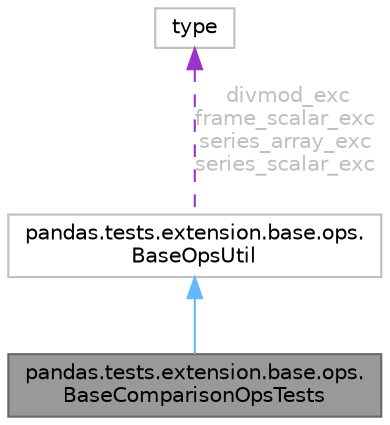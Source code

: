 digraph "pandas.tests.extension.base.ops.BaseComparisonOpsTests"
{
 // LATEX_PDF_SIZE
  bgcolor="transparent";
  edge [fontname=Helvetica,fontsize=10,labelfontname=Helvetica,labelfontsize=10];
  node [fontname=Helvetica,fontsize=10,shape=box,height=0.2,width=0.4];
  Node1 [id="Node000001",label="pandas.tests.extension.base.ops.\lBaseComparisonOpsTests",height=0.2,width=0.4,color="gray40", fillcolor="grey60", style="filled", fontcolor="black",tooltip=" "];
  Node2 -> Node1 [id="edge3_Node000001_Node000002",dir="back",color="steelblue1",style="solid",tooltip=" "];
  Node2 [id="Node000002",label="pandas.tests.extension.base.ops.\lBaseOpsUtil",height=0.2,width=0.4,color="grey75", fillcolor="white", style="filled",URL="$d4/d66/classpandas_1_1tests_1_1extension_1_1base_1_1ops_1_1BaseOpsUtil.html",tooltip=" "];
  Node3 -> Node2 [id="edge4_Node000002_Node000003",dir="back",color="darkorchid3",style="dashed",tooltip=" ",label=" divmod_exc\nframe_scalar_exc\nseries_array_exc\nseries_scalar_exc",fontcolor="grey" ];
  Node3 [id="Node000003",label="type",height=0.2,width=0.4,color="grey75", fillcolor="white", style="filled",tooltip=" "];
}
